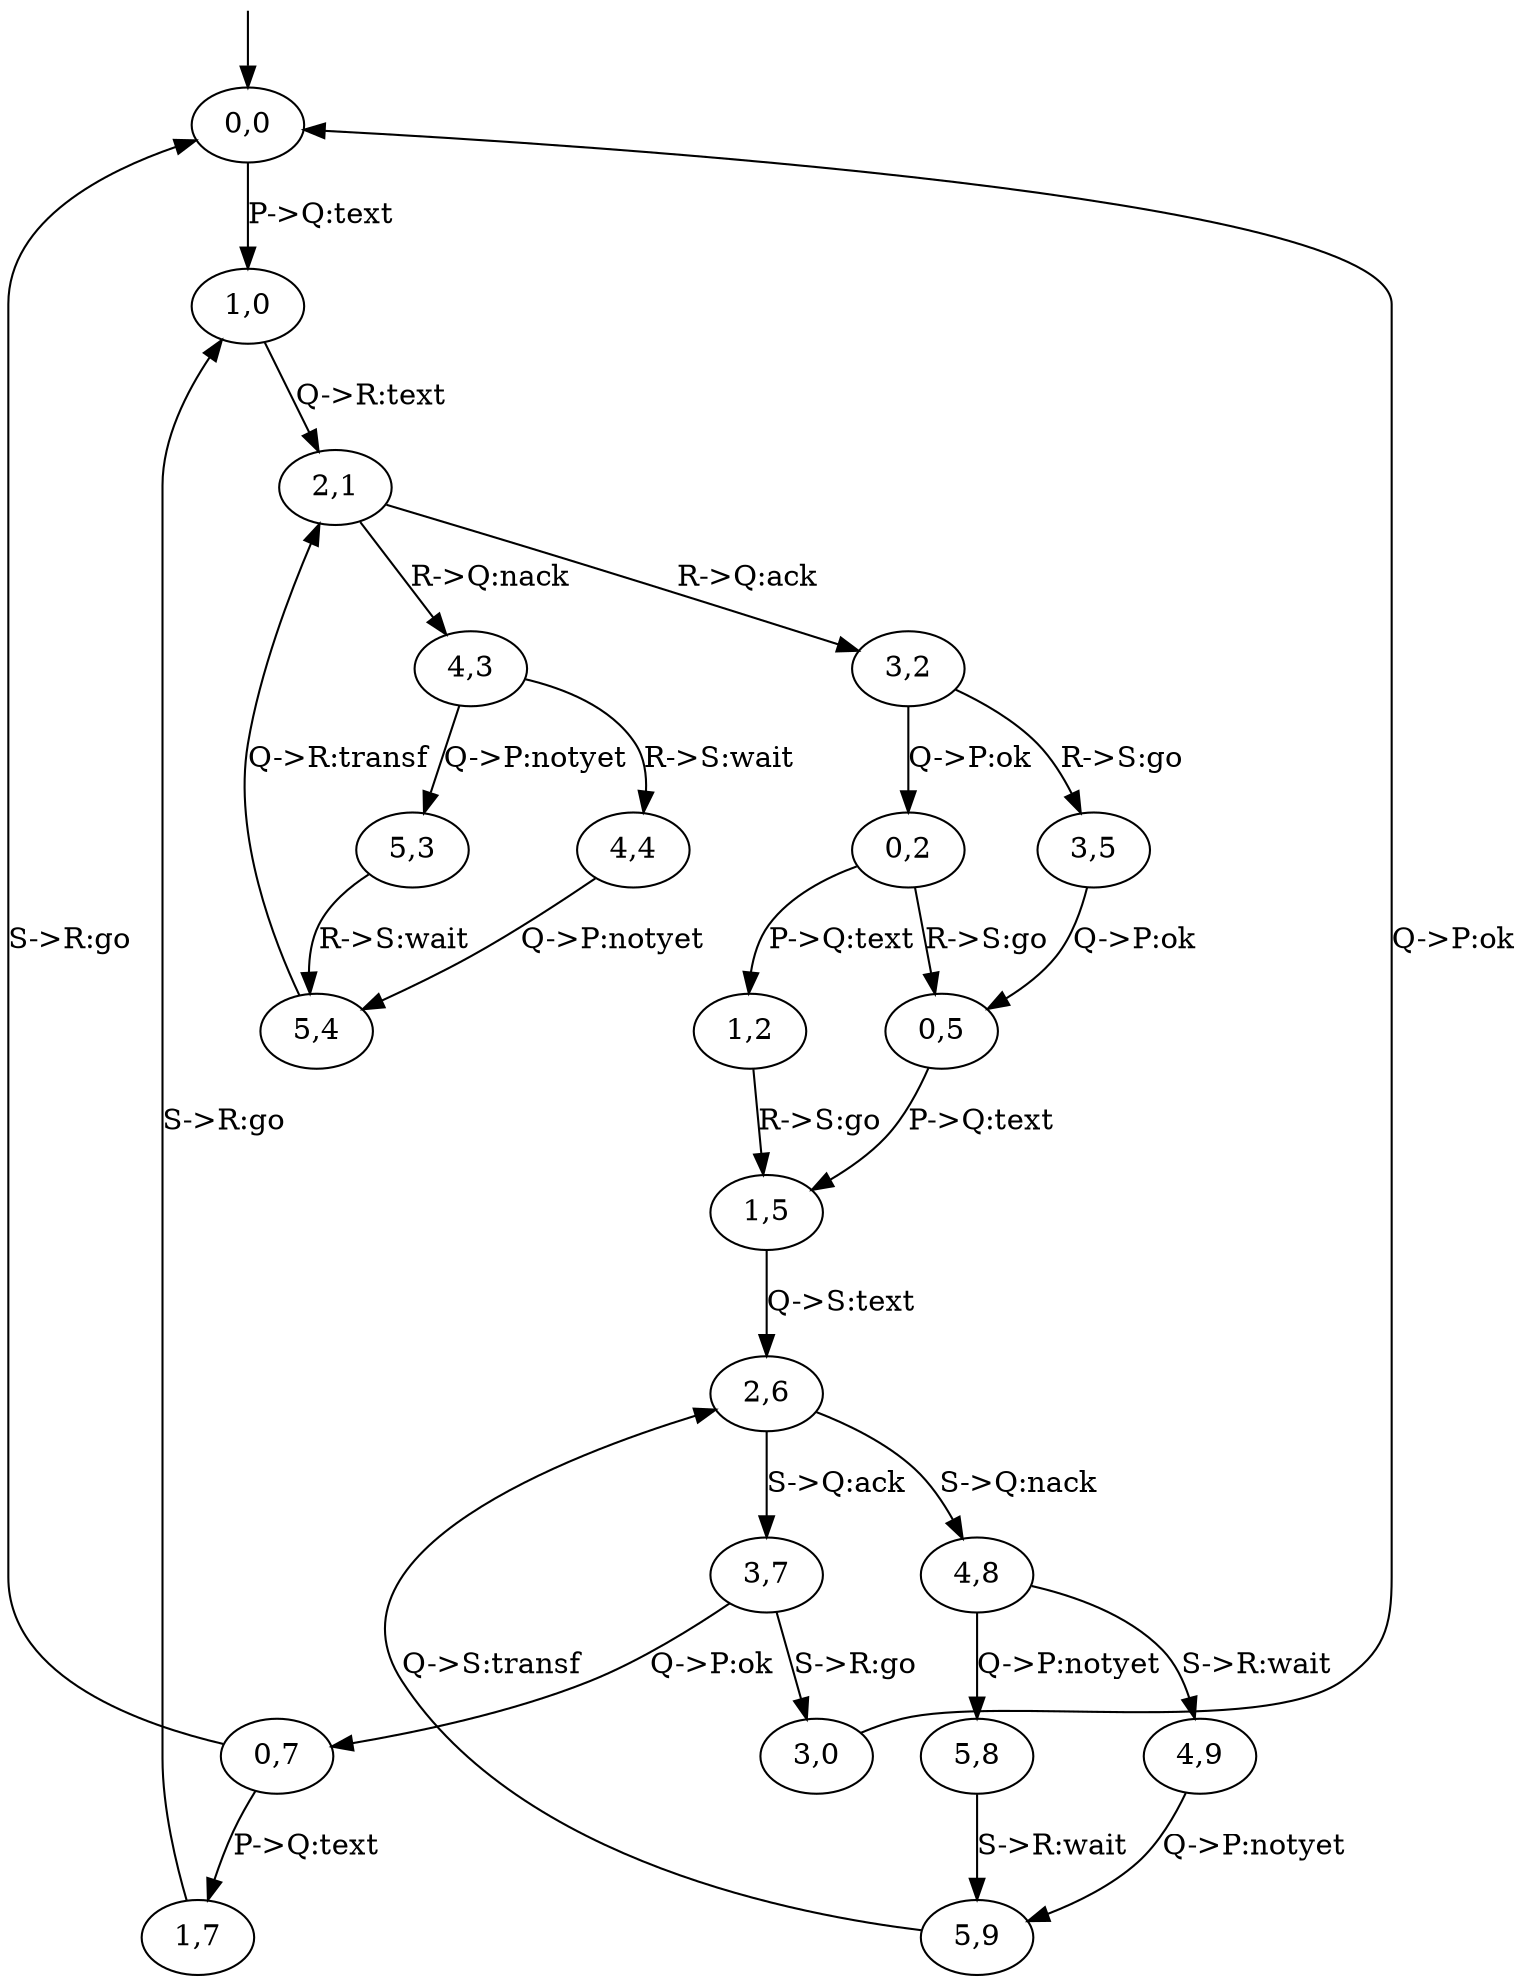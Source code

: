 digraph jlampsynch {
	s0 [label="" height=0 shape=none width=0]
		s0 -> "0,0"
		"1,5" -> "2,6" [label="Q->S:text"]
		"5,4" -> "2,1" [label="Q->R:transf"]
		"3,7" -> "0,7" [label="Q->P:ok"]
		"0,7" -> "1,7" [label="P->Q:text"]
		"4,3" -> "5,3" [label="Q->P:notyet"]
		"2,6" -> "3,7" [label="S->Q:ack"]
		"4,8" -> "5,8" [label="Q->P:notyet"]
		"1,2" -> "1,5" [label="R->S:go"]
		"3,7" -> "3,0" [label="S->R:go"]
		"5,8" -> "5,9" [label="S->R:wait"]
		"0,7" -> "0,0" [label="S->R:go"]
		"3,0" -> "0,0" [label="Q->P:ok"]
		"5,3" -> "5,4" [label="R->S:wait"]
		"0,2" -> "0,5" [label="R->S:go"]
		"3,2" -> "0,2" [label="Q->P:ok"]
		"0,0" -> "1,0" [label="P->Q:text"]
		"4,4" -> "5,4" [label="Q->P:notyet"]
		"5,9" -> "2,6" [label="Q->S:transf"]
		"1,7" -> "1,0" [label="S->R:go"]
		"3,5" -> "0,5" [label="Q->P:ok"]
		"4,9" -> "5,9" [label="Q->P:notyet"]
		"0,5" -> "1,5" [label="P->Q:text"]
		"2,1" -> "3,2" [label="R->Q:ack"]
		"1,0" -> "2,1" [label="Q->R:text"]
		"4,8" -> "4,9" [label="S->R:wait"]
		"4,3" -> "4,4" [label="R->S:wait"]
		"2,1" -> "4,3" [label="R->Q:nack"]
		"0,2" -> "1,2" [label="P->Q:text"]
		"3,2" -> "3,5" [label="R->S:go"]
		"2,6" -> "4,8" [label="S->Q:nack"]
}